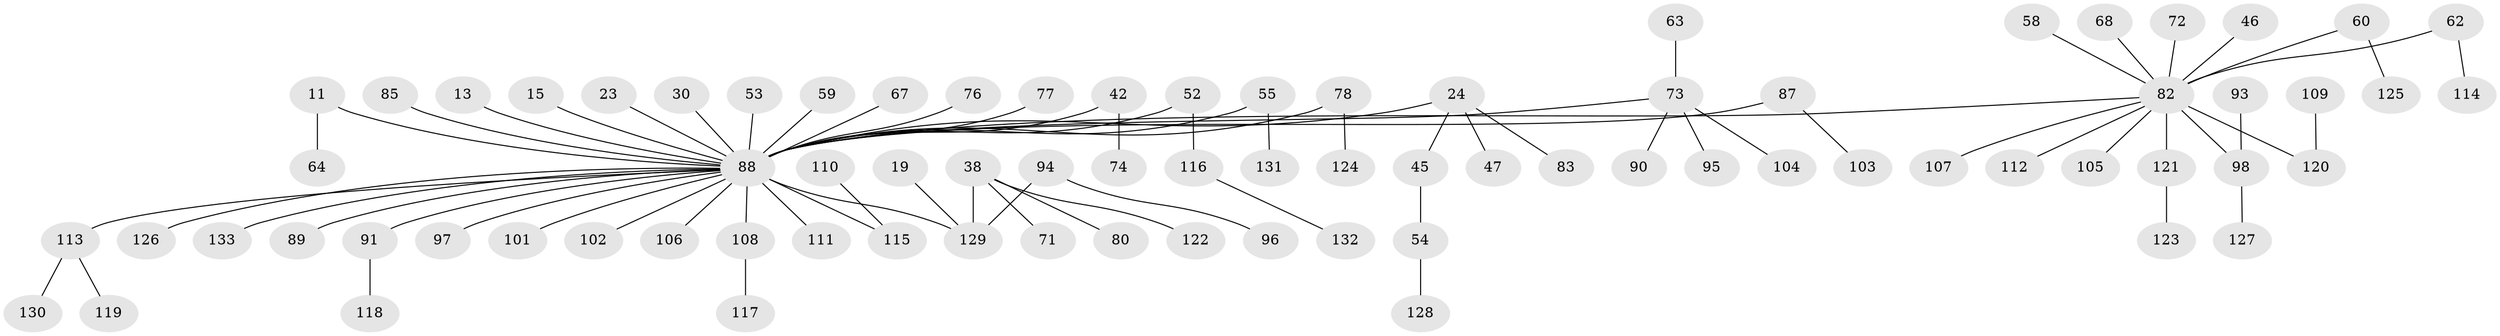 // original degree distribution, {7: 0.015037593984962405, 5: 0.03759398496240601, 1: 0.5037593984962406, 2: 0.24060150375939848, 4: 0.05263157894736842, 3: 0.13533834586466165, 6: 0.015037593984962405}
// Generated by graph-tools (version 1.1) at 2025/56/03/04/25 21:56:57]
// undirected, 79 vertices, 78 edges
graph export_dot {
graph [start="1"]
  node [color=gray90,style=filled];
  11;
  13;
  15;
  19;
  23;
  24;
  30;
  38;
  42;
  45;
  46;
  47;
  52;
  53;
  54;
  55;
  58;
  59;
  60;
  62;
  63;
  64;
  67;
  68;
  71;
  72;
  73 [super="+41+70"];
  74;
  76;
  77;
  78;
  80;
  82 [super="+66+50"];
  83;
  85;
  87;
  88 [super="+32+81+84+4"];
  89;
  90;
  91;
  93;
  94;
  95;
  96;
  97;
  98 [super="+34+86"];
  101;
  102;
  103;
  104;
  105;
  106;
  107;
  108;
  109;
  110;
  111;
  112;
  113 [super="+100+57"];
  114;
  115 [super="+44"];
  116;
  117;
  118;
  119;
  120 [super="+75"];
  121 [super="+99"];
  122;
  123;
  124;
  125;
  126;
  127;
  128;
  129 [super="+10"];
  130;
  131;
  132;
  133;
  11 -- 64;
  11 -- 88;
  13 -- 88;
  15 -- 88;
  19 -- 129;
  23 -- 88;
  24 -- 45;
  24 -- 47;
  24 -- 83;
  24 -- 88;
  30 -- 88;
  38 -- 71;
  38 -- 80;
  38 -- 122;
  38 -- 129;
  42 -- 74;
  42 -- 88;
  45 -- 54;
  46 -- 82;
  52 -- 116;
  52 -- 88;
  53 -- 88;
  54 -- 128;
  55 -- 131;
  55 -- 88;
  58 -- 82;
  59 -- 88;
  60 -- 125;
  60 -- 82;
  62 -- 114;
  62 -- 82;
  63 -- 73;
  67 -- 88;
  68 -- 82;
  72 -- 82;
  73 -- 95;
  73 -- 104;
  73 -- 90;
  73 -- 88;
  76 -- 88;
  77 -- 88;
  78 -- 124;
  78 -- 88;
  82 -- 107;
  82 -- 105;
  82 -- 112;
  82 -- 120;
  82 -- 88;
  82 -- 98;
  82 -- 121;
  85 -- 88;
  87 -- 103;
  87 -- 88;
  88 -- 101;
  88 -- 108;
  88 -- 129;
  88 -- 133;
  88 -- 89;
  88 -- 91;
  88 -- 97;
  88 -- 102;
  88 -- 106;
  88 -- 111;
  88 -- 115;
  88 -- 126;
  88 -- 113;
  91 -- 118;
  93 -- 98;
  94 -- 96;
  94 -- 129;
  98 -- 127;
  108 -- 117;
  109 -- 120;
  110 -- 115;
  113 -- 119;
  113 -- 130;
  116 -- 132;
  121 -- 123;
}
